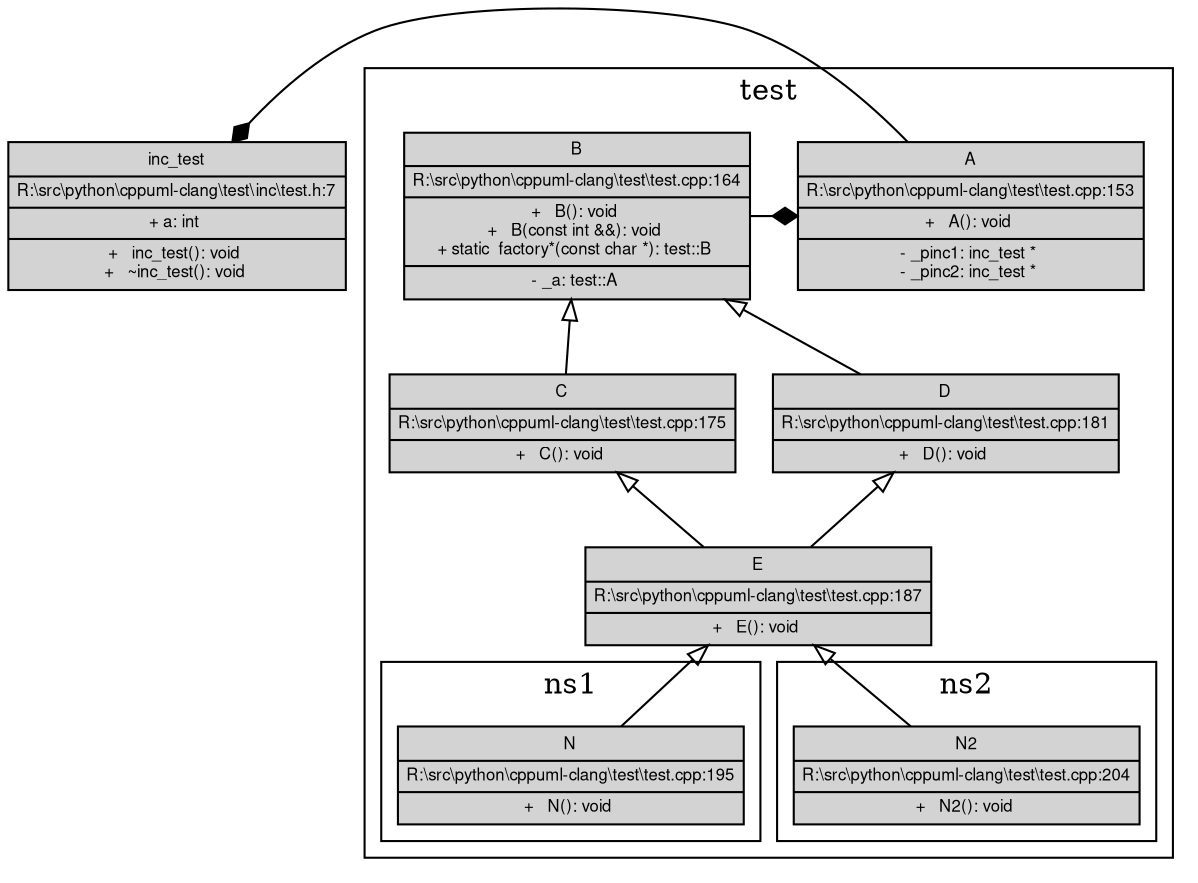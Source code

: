
// Paste into https://graphviz.christine.website/ to experiment. great stuff.
digraph UML {
node [fontname = "Helvetica,Arial,sans-serif" margin=0 fontcolor=black fontsize=8 width=0.5 shape=box style=filled]
edge [fontname = "Helvetica,Arial,sans-serif" fontsize = 8 dir=back, arrowtail=empty]
// classes
inc_test[ label = <<table border="0" rows="*">
<tr><td>
inc_test
</td></tr>

<tr><td href="file:///R:\src\python\cppuml-clang\test\inc\test.h">
R:\src\python\cppuml-clang\test\inc\test.h:7
</td></tr>

<tr><td>
+ a: int <br />
</td></tr>

<tr><td>
+   inc_test(): void <br />+   ~inc_test(): void <br />
</td></tr>
</table>> ]
test__A[ label = <<table border="0" rows="*">
<tr><td>
A
</td></tr>

<tr><td href="file:///R:\src\python\cppuml-clang\test\test.cpp">
R:\src\python\cppuml-clang\test\test.cpp:153
</td></tr>

<tr><td>
+   A(): void <br />
</td></tr>

<tr><td>
- _pinc1: inc_test * <br />- _pinc2: inc_test * <br />
</td></tr>
</table>> ]
test__B[ label = <<table border="0" rows="*">
<tr><td>
B
</td></tr>

<tr><td href="file:///R:\src\python\cppuml-clang\test\test.cpp">
R:\src\python\cppuml-clang\test\test.cpp:164
</td></tr>

<tr><td>
+   B(): void <br />+   B(const int &amp;&amp;): void <br />+ static  factory*(const char *): test::B <br />
</td></tr>

<tr><td>
- _a: test::A <br />
</td></tr>
</table>> ]
test__C[ label = <<table border="0" rows="*">
<tr><td>
C
</td></tr>

<tr><td href="file:///R:\src\python\cppuml-clang\test\test.cpp">
R:\src\python\cppuml-clang\test\test.cpp:175
</td></tr>

<tr><td>
+   C(): void <br />
</td></tr>
</table>> ]
test__D[ label = <<table border="0" rows="*">
<tr><td>
D
</td></tr>

<tr><td href="file:///R:\src\python\cppuml-clang\test\test.cpp">
R:\src\python\cppuml-clang\test\test.cpp:181
</td></tr>

<tr><td>
+   D(): void <br />
</td></tr>
</table>> ]
test__E[ label = <<table border="0" rows="*">
<tr><td>
E
</td></tr>

<tr><td href="file:///R:\src\python\cppuml-clang\test\test.cpp">
R:\src\python\cppuml-clang\test\test.cpp:187
</td></tr>

<tr><td>
+   E(): void <br />
</td></tr>
</table>> ]
test__ns1__N[ label = <<table border="0" rows="*">
<tr><td>
N
</td></tr>

<tr><td href="file:///R:\src\python\cppuml-clang\test\test.cpp">
R:\src\python\cppuml-clang\test\test.cpp:195
</td></tr>

<tr><td>
+   N(): void <br />
</td></tr>
</table>> ]
test__ns2__N2[ label = <<table border="0" rows="*">
<tr><td>
N2
</td></tr>

<tr><td href="file:///R:\src\python\cppuml-clang\test\test.cpp">
R:\src\python\cppuml-clang\test\test.cpp:204
</td></tr>

<tr><td>
+   N2(): void <br />
</td></tr>
</table>> ]

// has-a (uses/ownership/association)
inc_test -> test__A [constraint=false, arrowtail=diamond]
test__A -> test__B [constraint=false, arrowtail=diamond]

// is-a (inheritance)
test__B -> test__C
test__B -> test__D
test__C -> test__E
test__D -> test__E
test__E -> test__ns1__N
test__E -> test__ns2__N2

// subgraphs for namespaces

subgraph cluster_0 { label="test" test__A test__B test__C test__D test__E 
subgraph cluster_1 { label="ns1" test__ns1__N }
subgraph cluster_2 { label="ns2" test__ns2__N2 }
}

//
} // EOF

